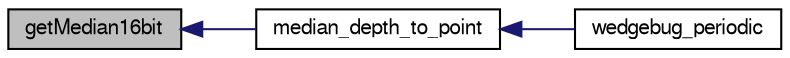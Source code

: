 digraph "getMedian16bit"
{
  edge [fontname="FreeSans",fontsize="10",labelfontname="FreeSans",labelfontsize="10"];
  node [fontname="FreeSans",fontsize="10",shape=record];
  rankdir="LR";
  Node1 [label="getMedian16bit",height=0.2,width=0.4,color="black", fillcolor="grey75", style="filled", fontcolor="black"];
  Node1 -> Node2 [dir="back",color="midnightblue",fontsize="10",style="solid",fontname="FreeSans"];
  Node2 [label="median_depth_to_point",height=0.2,width=0.4,color="black", fillcolor="white", style="filled",URL="$wedgebug_8c.html#a60bb5b0863d6e7846307a91a67e43a19"];
  Node2 -> Node3 [dir="back",color="midnightblue",fontsize="10",style="solid",fontname="FreeSans"];
  Node3 [label="wedgebug_periodic",height=0.2,width=0.4,color="black", fillcolor="white", style="filled",URL="$wedgebug_8h.html#ae7b75121d704ad8c922be906a906495f"];
}
